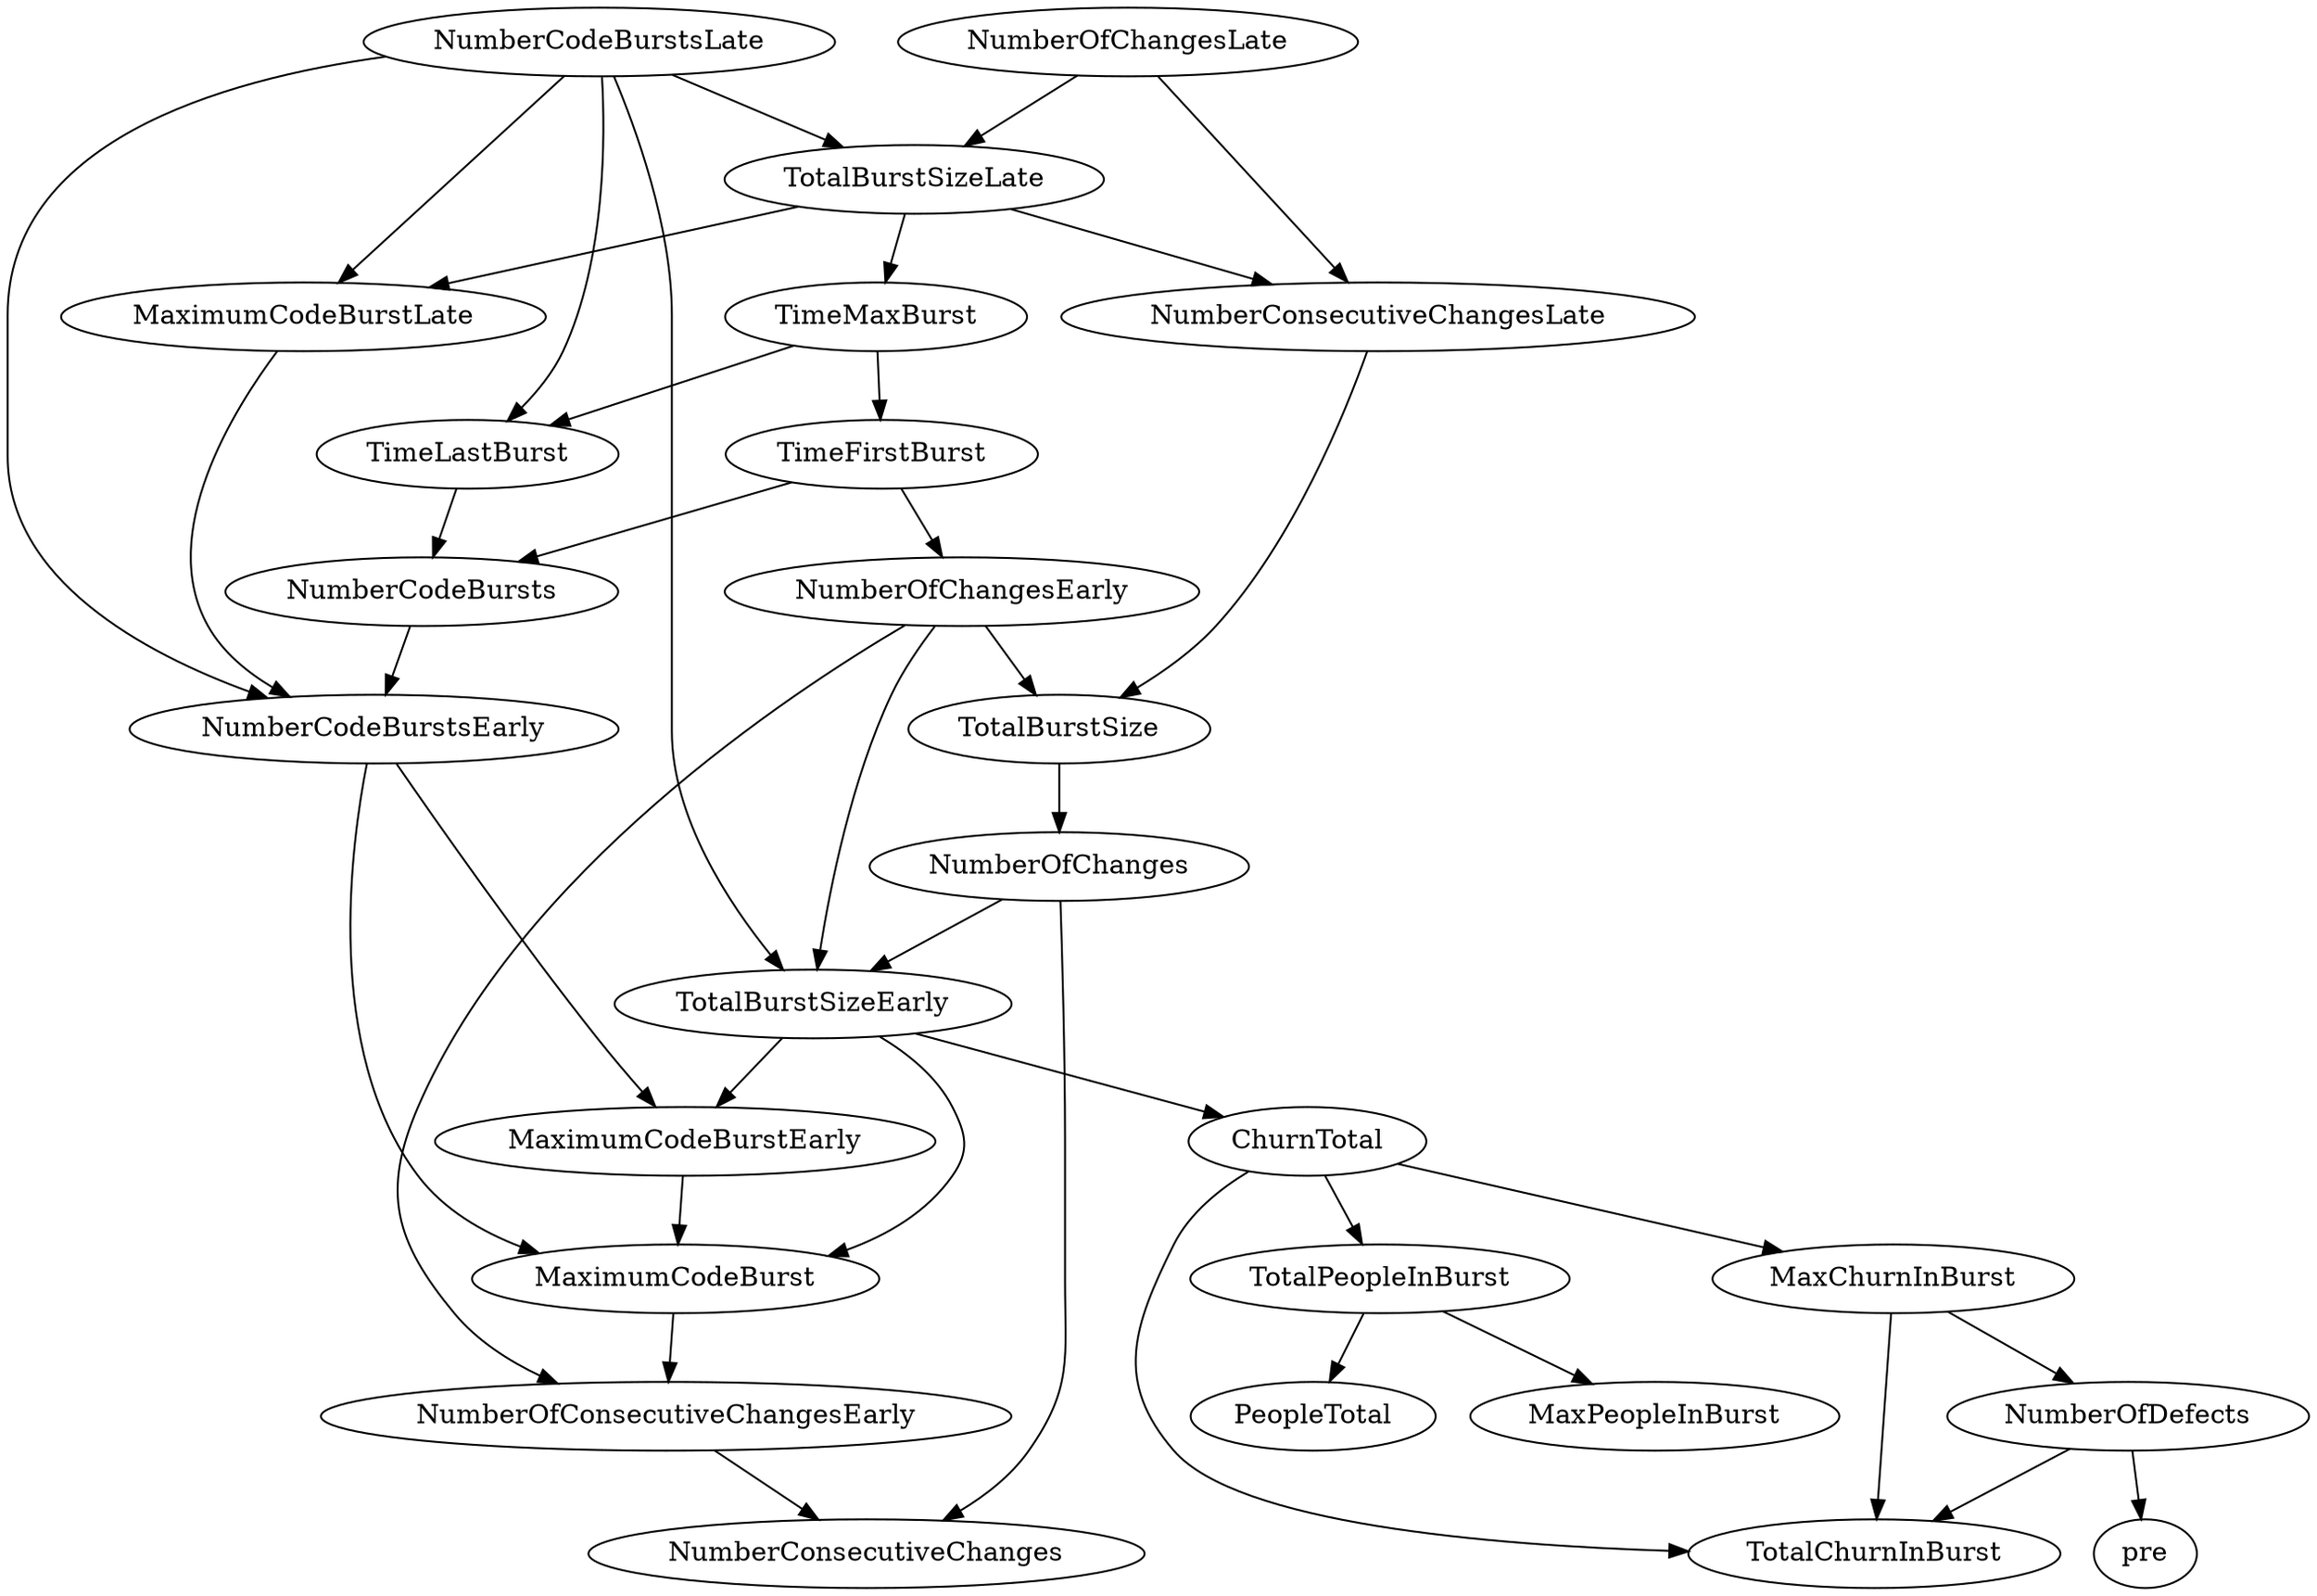 digraph {
   TotalPeopleInBurst;
   MaximumCodeBurstLate;
   NumberOfChanges;
   MaxPeopleInBurst;
   TotalBurstSizeLate;
   NumberCodeBurstsLate;
   NumberOfChangesLate;
   NumberOfChangesEarly;
   MaxChurnInBurst;
   MaximumCodeBurstEarly;
   NumberCodeBurstsEarly;
   TimeFirstBurst;
   TotalChurnInBurst;
   ChurnTotal;
   MaximumCodeBurst;
   NumberOfConsecutiveChangesEarly;
   NumberConsecutiveChangesLate;
   TotalBurstSizeEarly;
   TotalBurstSize;
   TimeMaxBurst;
   NumberConsecutiveChanges;
   TimeLastBurst;
   NumberCodeBursts;
   PeopleTotal;
   pre;
   NumberOfDefects;
   TotalPeopleInBurst -> MaxPeopleInBurst;
   TotalPeopleInBurst -> PeopleTotal;
   MaximumCodeBurstLate -> NumberCodeBurstsEarly;
   NumberOfChanges -> TotalBurstSizeEarly;
   NumberOfChanges -> NumberConsecutiveChanges;
   TotalBurstSizeLate -> MaximumCodeBurstLate;
   TotalBurstSizeLate -> NumberConsecutiveChangesLate;
   TotalBurstSizeLate -> TimeMaxBurst;
   NumberCodeBurstsLate -> MaximumCodeBurstLate;
   NumberCodeBurstsLate -> TotalBurstSizeLate;
   NumberCodeBurstsLate -> NumberCodeBurstsEarly;
   NumberCodeBurstsLate -> TotalBurstSizeEarly;
   NumberCodeBurstsLate -> TimeLastBurst;
   NumberOfChangesLate -> TotalBurstSizeLate;
   NumberOfChangesLate -> NumberConsecutiveChangesLate;
   NumberOfChangesEarly -> NumberOfConsecutiveChangesEarly;
   NumberOfChangesEarly -> TotalBurstSizeEarly;
   NumberOfChangesEarly -> TotalBurstSize;
   MaxChurnInBurst -> TotalChurnInBurst;
   MaxChurnInBurst -> NumberOfDefects;
   MaximumCodeBurstEarly -> MaximumCodeBurst;
   NumberCodeBurstsEarly -> MaximumCodeBurstEarly;
   NumberCodeBurstsEarly -> MaximumCodeBurst;
   TimeFirstBurst -> NumberOfChangesEarly;
   TimeFirstBurst -> NumberCodeBursts;
   ChurnTotal -> TotalPeopleInBurst;
   ChurnTotal -> MaxChurnInBurst;
   ChurnTotal -> TotalChurnInBurst;
   MaximumCodeBurst -> NumberOfConsecutiveChangesEarly;
   NumberOfConsecutiveChangesEarly -> NumberConsecutiveChanges;
   NumberConsecutiveChangesLate -> TotalBurstSize;
   TotalBurstSizeEarly -> MaximumCodeBurstEarly;
   TotalBurstSizeEarly -> ChurnTotal;
   TotalBurstSizeEarly -> MaximumCodeBurst;
   TotalBurstSize -> NumberOfChanges;
   TimeMaxBurst -> TimeFirstBurst;
   TimeMaxBurst -> TimeLastBurst;
   TimeLastBurst -> NumberCodeBursts;
   NumberCodeBursts -> NumberCodeBurstsEarly;
   NumberOfDefects -> TotalChurnInBurst;
   NumberOfDefects -> pre;
}
